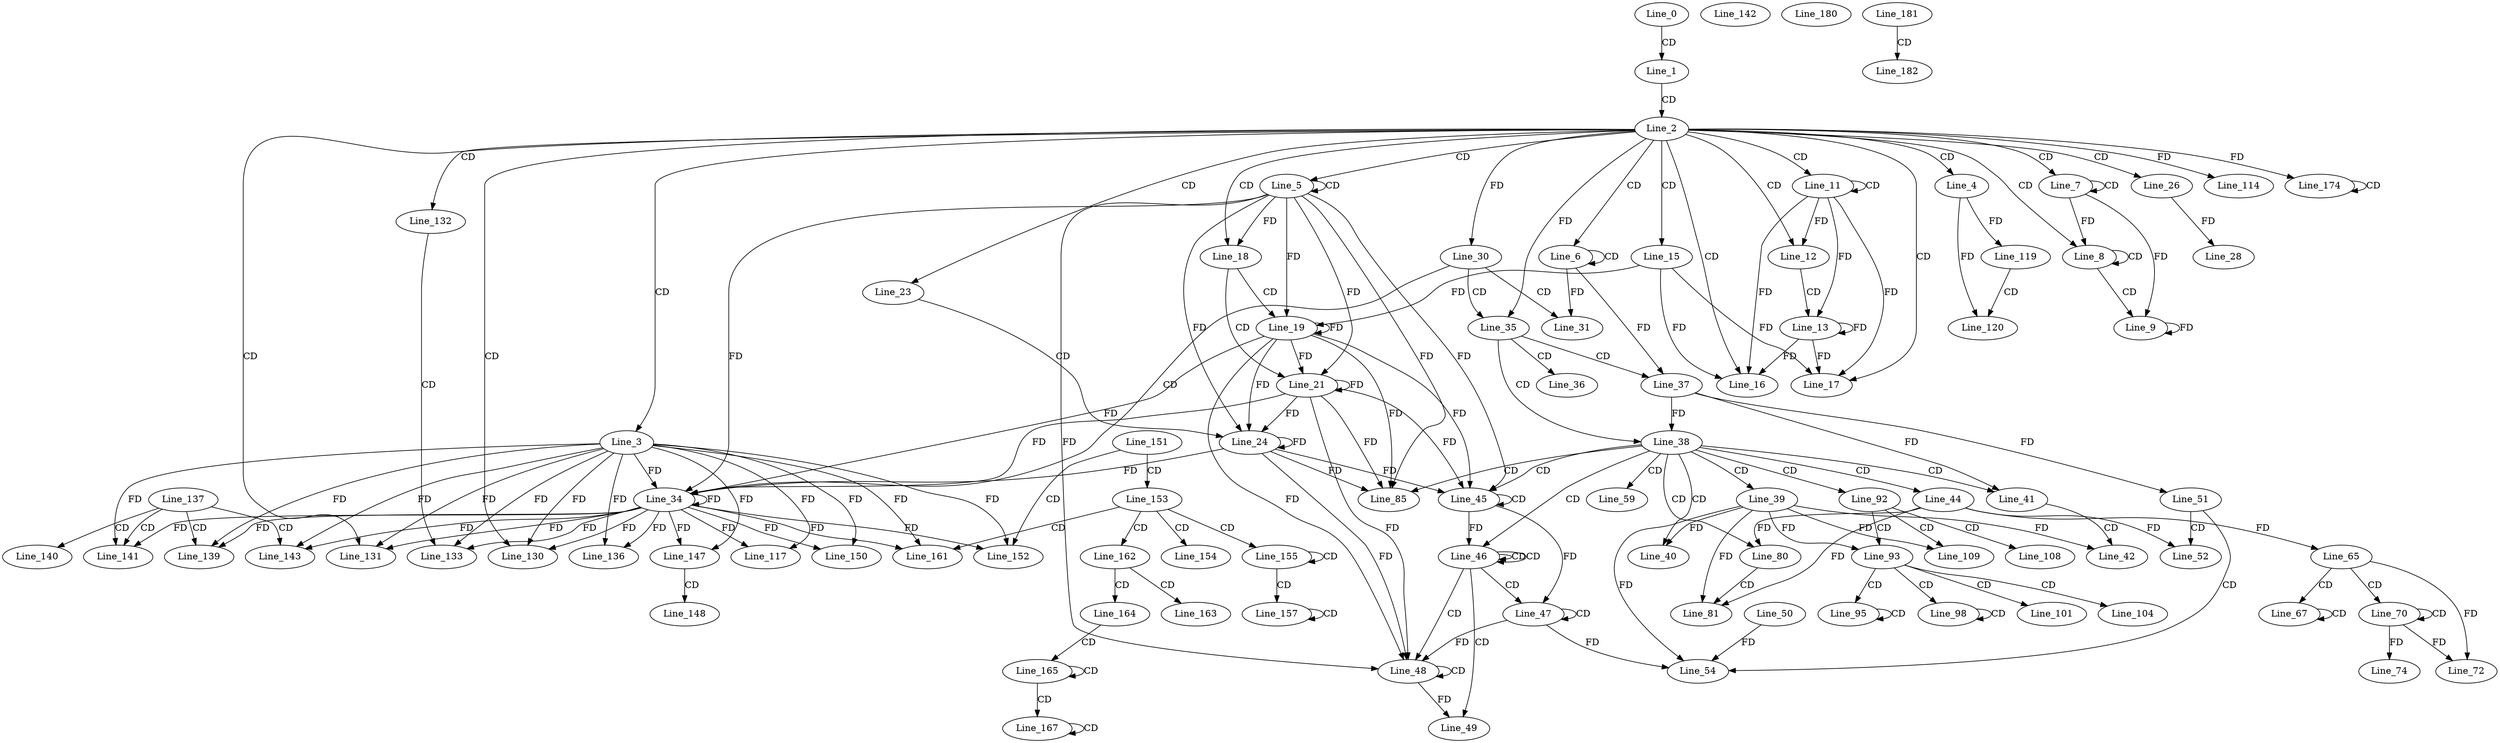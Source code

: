 digraph G {
  Line_0;
  Line_1;
  Line_2;
  Line_3;
  Line_4;
  Line_5;
  Line_5;
  Line_6;
  Line_6;
  Line_7;
  Line_7;
  Line_8;
  Line_8;
  Line_8;
  Line_9;
  Line_11;
  Line_11;
  Line_12;
  Line_13;
  Line_15;
  Line_16;
  Line_16;
  Line_17;
  Line_17;
  Line_18;
  Line_19;
  Line_21;
  Line_23;
  Line_24;
  Line_26;
  Line_28;
  Line_30;
  Line_30;
  Line_31;
  Line_34;
  Line_34;
  Line_35;
  Line_35;
  Line_36;
  Line_37;
  Line_37;
  Line_38;
  Line_39;
  Line_40;
  Line_40;
  Line_41;
  Line_41;
  Line_42;
  Line_44;
  Line_45;
  Line_45;
  Line_46;
  Line_46;
  Line_47;
  Line_47;
  Line_48;
  Line_48;
  Line_49;
  Line_51;
  Line_52;
  Line_54;
  Line_50;
  Line_59;
  Line_65;
  Line_65;
  Line_67;
  Line_67;
  Line_65;
  Line_70;
  Line_70;
  Line_72;
  Line_74;
  Line_80;
  Line_80;
  Line_81;
  Line_81;
  Line_81;
  Line_81;
  Line_85;
  Line_92;
  Line_93;
  Line_93;
  Line_95;
  Line_95;
  Line_93;
  Line_98;
  Line_98;
  Line_93;
  Line_101;
  Line_93;
  Line_104;
  Line_108;
  Line_109;
  Line_114;
  Line_117;
  Line_119;
  Line_120;
  Line_130;
  Line_131;
  Line_132;
  Line_133;
  Line_136;
  Line_137;
  Line_139;
  Line_139;
  Line_140;
  Line_141;
  Line_141;
  Line_142;
  Line_143;
  Line_143;
  Line_147;
  Line_148;
  Line_150;
  Line_151;
  Line_152;
  Line_153;
  Line_154;
  Line_155;
  Line_155;
  Line_157;
  Line_157;
  Line_161;
  Line_162;
  Line_163;
  Line_164;
  Line_165;
  Line_165;
  Line_167;
  Line_167;
  Line_174;
  Line_174;
  Line_180;
  Line_181;
  Line_182;
  Line_0 -> Line_1 [ label="CD" ];
  Line_1 -> Line_2 [ label="CD" ];
  Line_2 -> Line_3 [ label="CD" ];
  Line_2 -> Line_4 [ label="CD" ];
  Line_2 -> Line_5 [ label="CD" ];
  Line_5 -> Line_5 [ label="CD" ];
  Line_2 -> Line_6 [ label="CD" ];
  Line_6 -> Line_6 [ label="CD" ];
  Line_2 -> Line_7 [ label="CD" ];
  Line_7 -> Line_7 [ label="CD" ];
  Line_2 -> Line_8 [ label="CD" ];
  Line_8 -> Line_8 [ label="CD" ];
  Line_7 -> Line_8 [ label="FD" ];
  Line_8 -> Line_9 [ label="CD" ];
  Line_7 -> Line_9 [ label="FD" ];
  Line_9 -> Line_9 [ label="FD" ];
  Line_2 -> Line_11 [ label="CD" ];
  Line_11 -> Line_11 [ label="CD" ];
  Line_2 -> Line_12 [ label="CD" ];
  Line_11 -> Line_12 [ label="FD" ];
  Line_12 -> Line_13 [ label="CD" ];
  Line_11 -> Line_13 [ label="FD" ];
  Line_13 -> Line_13 [ label="FD" ];
  Line_2 -> Line_15 [ label="CD" ];
  Line_2 -> Line_16 [ label="CD" ];
  Line_15 -> Line_16 [ label="FD" ];
  Line_11 -> Line_16 [ label="FD" ];
  Line_13 -> Line_16 [ label="FD" ];
  Line_2 -> Line_17 [ label="CD" ];
  Line_15 -> Line_17 [ label="FD" ];
  Line_11 -> Line_17 [ label="FD" ];
  Line_13 -> Line_17 [ label="FD" ];
  Line_2 -> Line_18 [ label="CD" ];
  Line_5 -> Line_18 [ label="FD" ];
  Line_18 -> Line_19 [ label="CD" ];
  Line_5 -> Line_19 [ label="FD" ];
  Line_19 -> Line_19 [ label="FD" ];
  Line_15 -> Line_19 [ label="FD" ];
  Line_18 -> Line_21 [ label="CD" ];
  Line_5 -> Line_21 [ label="FD" ];
  Line_19 -> Line_21 [ label="FD" ];
  Line_21 -> Line_21 [ label="FD" ];
  Line_2 -> Line_23 [ label="CD" ];
  Line_23 -> Line_24 [ label="CD" ];
  Line_5 -> Line_24 [ label="FD" ];
  Line_19 -> Line_24 [ label="FD" ];
  Line_21 -> Line_24 [ label="FD" ];
  Line_24 -> Line_24 [ label="FD" ];
  Line_2 -> Line_26 [ label="CD" ];
  Line_26 -> Line_28 [ label="FD" ];
  Line_2 -> Line_30 [ label="FD" ];
  Line_30 -> Line_31 [ label="CD" ];
  Line_6 -> Line_31 [ label="FD" ];
  Line_30 -> Line_34 [ label="CD" ];
  Line_34 -> Line_34 [ label="FD" ];
  Line_3 -> Line_34 [ label="FD" ];
  Line_5 -> Line_34 [ label="FD" ];
  Line_19 -> Line_34 [ label="FD" ];
  Line_21 -> Line_34 [ label="FD" ];
  Line_24 -> Line_34 [ label="FD" ];
  Line_30 -> Line_35 [ label="CD" ];
  Line_2 -> Line_35 [ label="FD" ];
  Line_35 -> Line_36 [ label="CD" ];
  Line_35 -> Line_37 [ label="CD" ];
  Line_6 -> Line_37 [ label="FD" ];
  Line_35 -> Line_38 [ label="CD" ];
  Line_37 -> Line_38 [ label="FD" ];
  Line_38 -> Line_39 [ label="CD" ];
  Line_38 -> Line_40 [ label="CD" ];
  Line_39 -> Line_40 [ label="FD" ];
  Line_38 -> Line_41 [ label="CD" ];
  Line_37 -> Line_41 [ label="FD" ];
  Line_41 -> Line_42 [ label="CD" ];
  Line_39 -> Line_42 [ label="FD" ];
  Line_38 -> Line_44 [ label="CD" ];
  Line_38 -> Line_45 [ label="CD" ];
  Line_45 -> Line_45 [ label="CD" ];
  Line_5 -> Line_45 [ label="FD" ];
  Line_19 -> Line_45 [ label="FD" ];
  Line_21 -> Line_45 [ label="FD" ];
  Line_24 -> Line_45 [ label="FD" ];
  Line_38 -> Line_46 [ label="CD" ];
  Line_46 -> Line_46 [ label="CD" ];
  Line_46 -> Line_46 [ label="CD" ];
  Line_45 -> Line_46 [ label="FD" ];
  Line_46 -> Line_47 [ label="CD" ];
  Line_47 -> Line_47 [ label="CD" ];
  Line_45 -> Line_47 [ label="FD" ];
  Line_46 -> Line_48 [ label="CD" ];
  Line_48 -> Line_48 [ label="CD" ];
  Line_5 -> Line_48 [ label="FD" ];
  Line_19 -> Line_48 [ label="FD" ];
  Line_21 -> Line_48 [ label="FD" ];
  Line_24 -> Line_48 [ label="FD" ];
  Line_47 -> Line_48 [ label="FD" ];
  Line_46 -> Line_49 [ label="CD" ];
  Line_48 -> Line_49 [ label="FD" ];
  Line_37 -> Line_51 [ label="FD" ];
  Line_51 -> Line_52 [ label="CD" ];
  Line_44 -> Line_52 [ label="FD" ];
  Line_51 -> Line_54 [ label="CD" ];
  Line_39 -> Line_54 [ label="FD" ];
  Line_47 -> Line_54 [ label="FD" ];
  Line_50 -> Line_54 [ label="FD" ];
  Line_38 -> Line_59 [ label="CD" ];
  Line_44 -> Line_65 [ label="FD" ];
  Line_65 -> Line_67 [ label="CD" ];
  Line_67 -> Line_67 [ label="CD" ];
  Line_65 -> Line_70 [ label="CD" ];
  Line_70 -> Line_70 [ label="CD" ];
  Line_70 -> Line_72 [ label="FD" ];
  Line_65 -> Line_72 [ label="FD" ];
  Line_70 -> Line_74 [ label="FD" ];
  Line_38 -> Line_80 [ label="CD" ];
  Line_44 -> Line_80 [ label="FD" ];
  Line_80 -> Line_81 [ label="CD" ];
  Line_39 -> Line_81 [ label="FD" ];
  Line_44 -> Line_81 [ label="FD" ];
  Line_38 -> Line_85 [ label="CD" ];
  Line_5 -> Line_85 [ label="FD" ];
  Line_19 -> Line_85 [ label="FD" ];
  Line_21 -> Line_85 [ label="FD" ];
  Line_24 -> Line_85 [ label="FD" ];
  Line_38 -> Line_92 [ label="CD" ];
  Line_92 -> Line_93 [ label="CD" ];
  Line_39 -> Line_93 [ label="FD" ];
  Line_93 -> Line_95 [ label="CD" ];
  Line_95 -> Line_95 [ label="CD" ];
  Line_93 -> Line_98 [ label="CD" ];
  Line_98 -> Line_98 [ label="CD" ];
  Line_93 -> Line_101 [ label="CD" ];
  Line_93 -> Line_104 [ label="CD" ];
  Line_92 -> Line_108 [ label="CD" ];
  Line_92 -> Line_109 [ label="CD" ];
  Line_39 -> Line_109 [ label="FD" ];
  Line_2 -> Line_114 [ label="FD" ];
  Line_34 -> Line_117 [ label="FD" ];
  Line_3 -> Line_117 [ label="FD" ];
  Line_4 -> Line_119 [ label="FD" ];
  Line_119 -> Line_120 [ label="CD" ];
  Line_4 -> Line_120 [ label="FD" ];
  Line_2 -> Line_130 [ label="CD" ];
  Line_34 -> Line_130 [ label="FD" ];
  Line_3 -> Line_130 [ label="FD" ];
  Line_2 -> Line_131 [ label="CD" ];
  Line_34 -> Line_131 [ label="FD" ];
  Line_3 -> Line_131 [ label="FD" ];
  Line_2 -> Line_132 [ label="CD" ];
  Line_132 -> Line_133 [ label="CD" ];
  Line_34 -> Line_133 [ label="FD" ];
  Line_3 -> Line_133 [ label="FD" ];
  Line_34 -> Line_136 [ label="FD" ];
  Line_3 -> Line_136 [ label="FD" ];
  Line_137 -> Line_139 [ label="CD" ];
  Line_34 -> Line_139 [ label="FD" ];
  Line_3 -> Line_139 [ label="FD" ];
  Line_137 -> Line_140 [ label="CD" ];
  Line_137 -> Line_141 [ label="CD" ];
  Line_34 -> Line_141 [ label="FD" ];
  Line_3 -> Line_141 [ label="FD" ];
  Line_137 -> Line_143 [ label="CD" ];
  Line_34 -> Line_143 [ label="FD" ];
  Line_3 -> Line_143 [ label="FD" ];
  Line_34 -> Line_147 [ label="FD" ];
  Line_3 -> Line_147 [ label="FD" ];
  Line_147 -> Line_148 [ label="CD" ];
  Line_34 -> Line_150 [ label="FD" ];
  Line_3 -> Line_150 [ label="FD" ];
  Line_151 -> Line_152 [ label="CD" ];
  Line_34 -> Line_152 [ label="FD" ];
  Line_3 -> Line_152 [ label="FD" ];
  Line_151 -> Line_153 [ label="CD" ];
  Line_153 -> Line_154 [ label="CD" ];
  Line_153 -> Line_155 [ label="CD" ];
  Line_155 -> Line_155 [ label="CD" ];
  Line_155 -> Line_157 [ label="CD" ];
  Line_157 -> Line_157 [ label="CD" ];
  Line_153 -> Line_161 [ label="CD" ];
  Line_34 -> Line_161 [ label="FD" ];
  Line_3 -> Line_161 [ label="FD" ];
  Line_153 -> Line_162 [ label="CD" ];
  Line_162 -> Line_163 [ label="CD" ];
  Line_162 -> Line_164 [ label="CD" ];
  Line_164 -> Line_165 [ label="CD" ];
  Line_165 -> Line_165 [ label="CD" ];
  Line_165 -> Line_167 [ label="CD" ];
  Line_167 -> Line_167 [ label="CD" ];
  Line_174 -> Line_174 [ label="CD" ];
  Line_2 -> Line_174 [ label="FD" ];
  Line_181 -> Line_182 [ label="CD" ];
}
